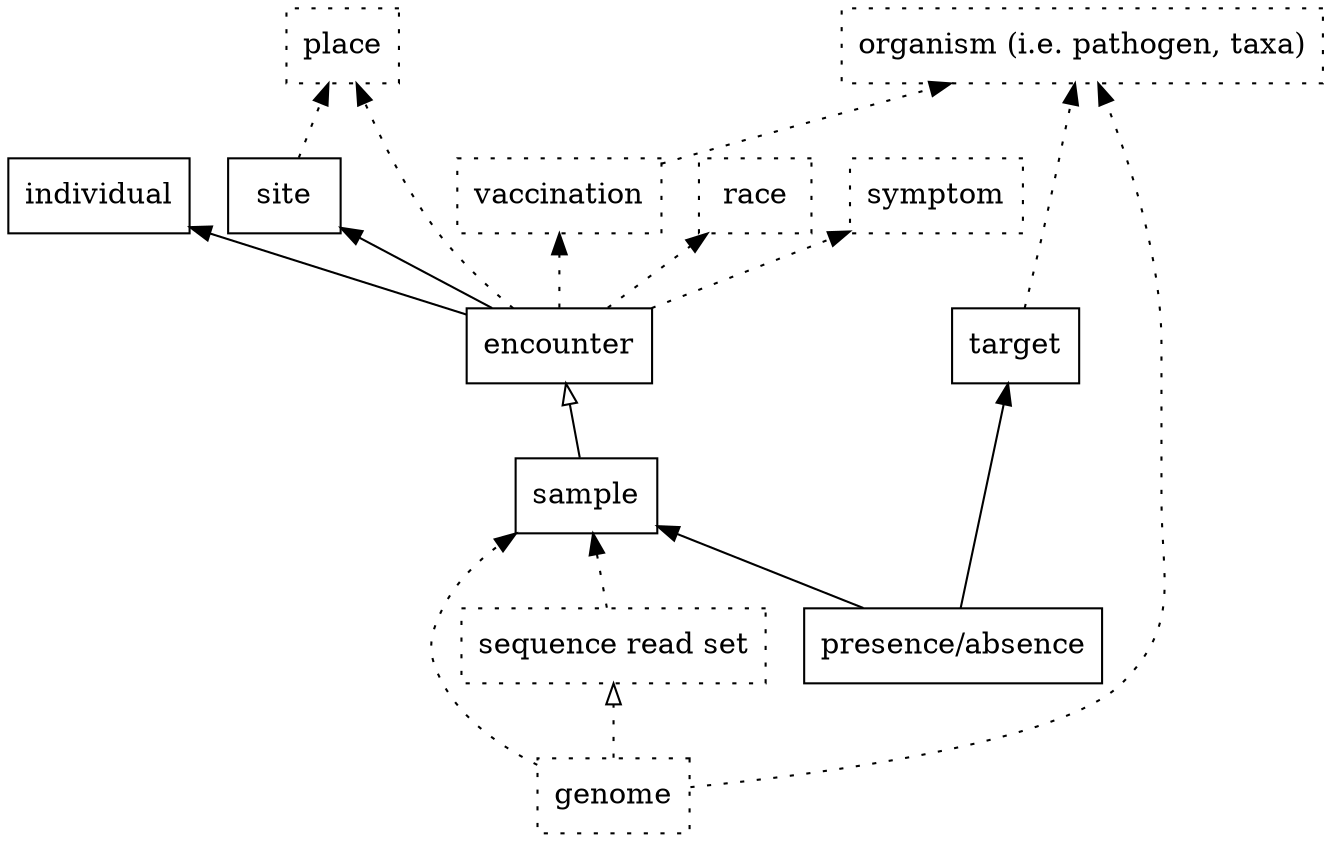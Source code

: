 strict digraph {
    rankdir = BT;

    // Exists
    node [shape=box];
    edge [style=solid];

    individual;

    site;

    encounter -> individual;
    encounter -> site;

    sample -> encounter [arrowhead=empty];

    presence_absence [label="presence/absence"];
    presence_absence -> sample;
    presence_absence -> target;


    // Planned
    node [style=dotted];
    edge [style=dotted];

    encounter -> place;
    site -> place;

    organism [label="organism (i.e. pathogen, taxa)"];
    target -> organism;

    sequence_read_set [label="sequence read set"];
    sequence_read_set -> sample;

    genome -> sample;
    genome -> organism;
    genome -> sequence_read_set [arrowhead=empty];

    encounter -> vaccination;
    vaccination -> organism;

    encounter -> race;
    encounter -> symptom;
}
